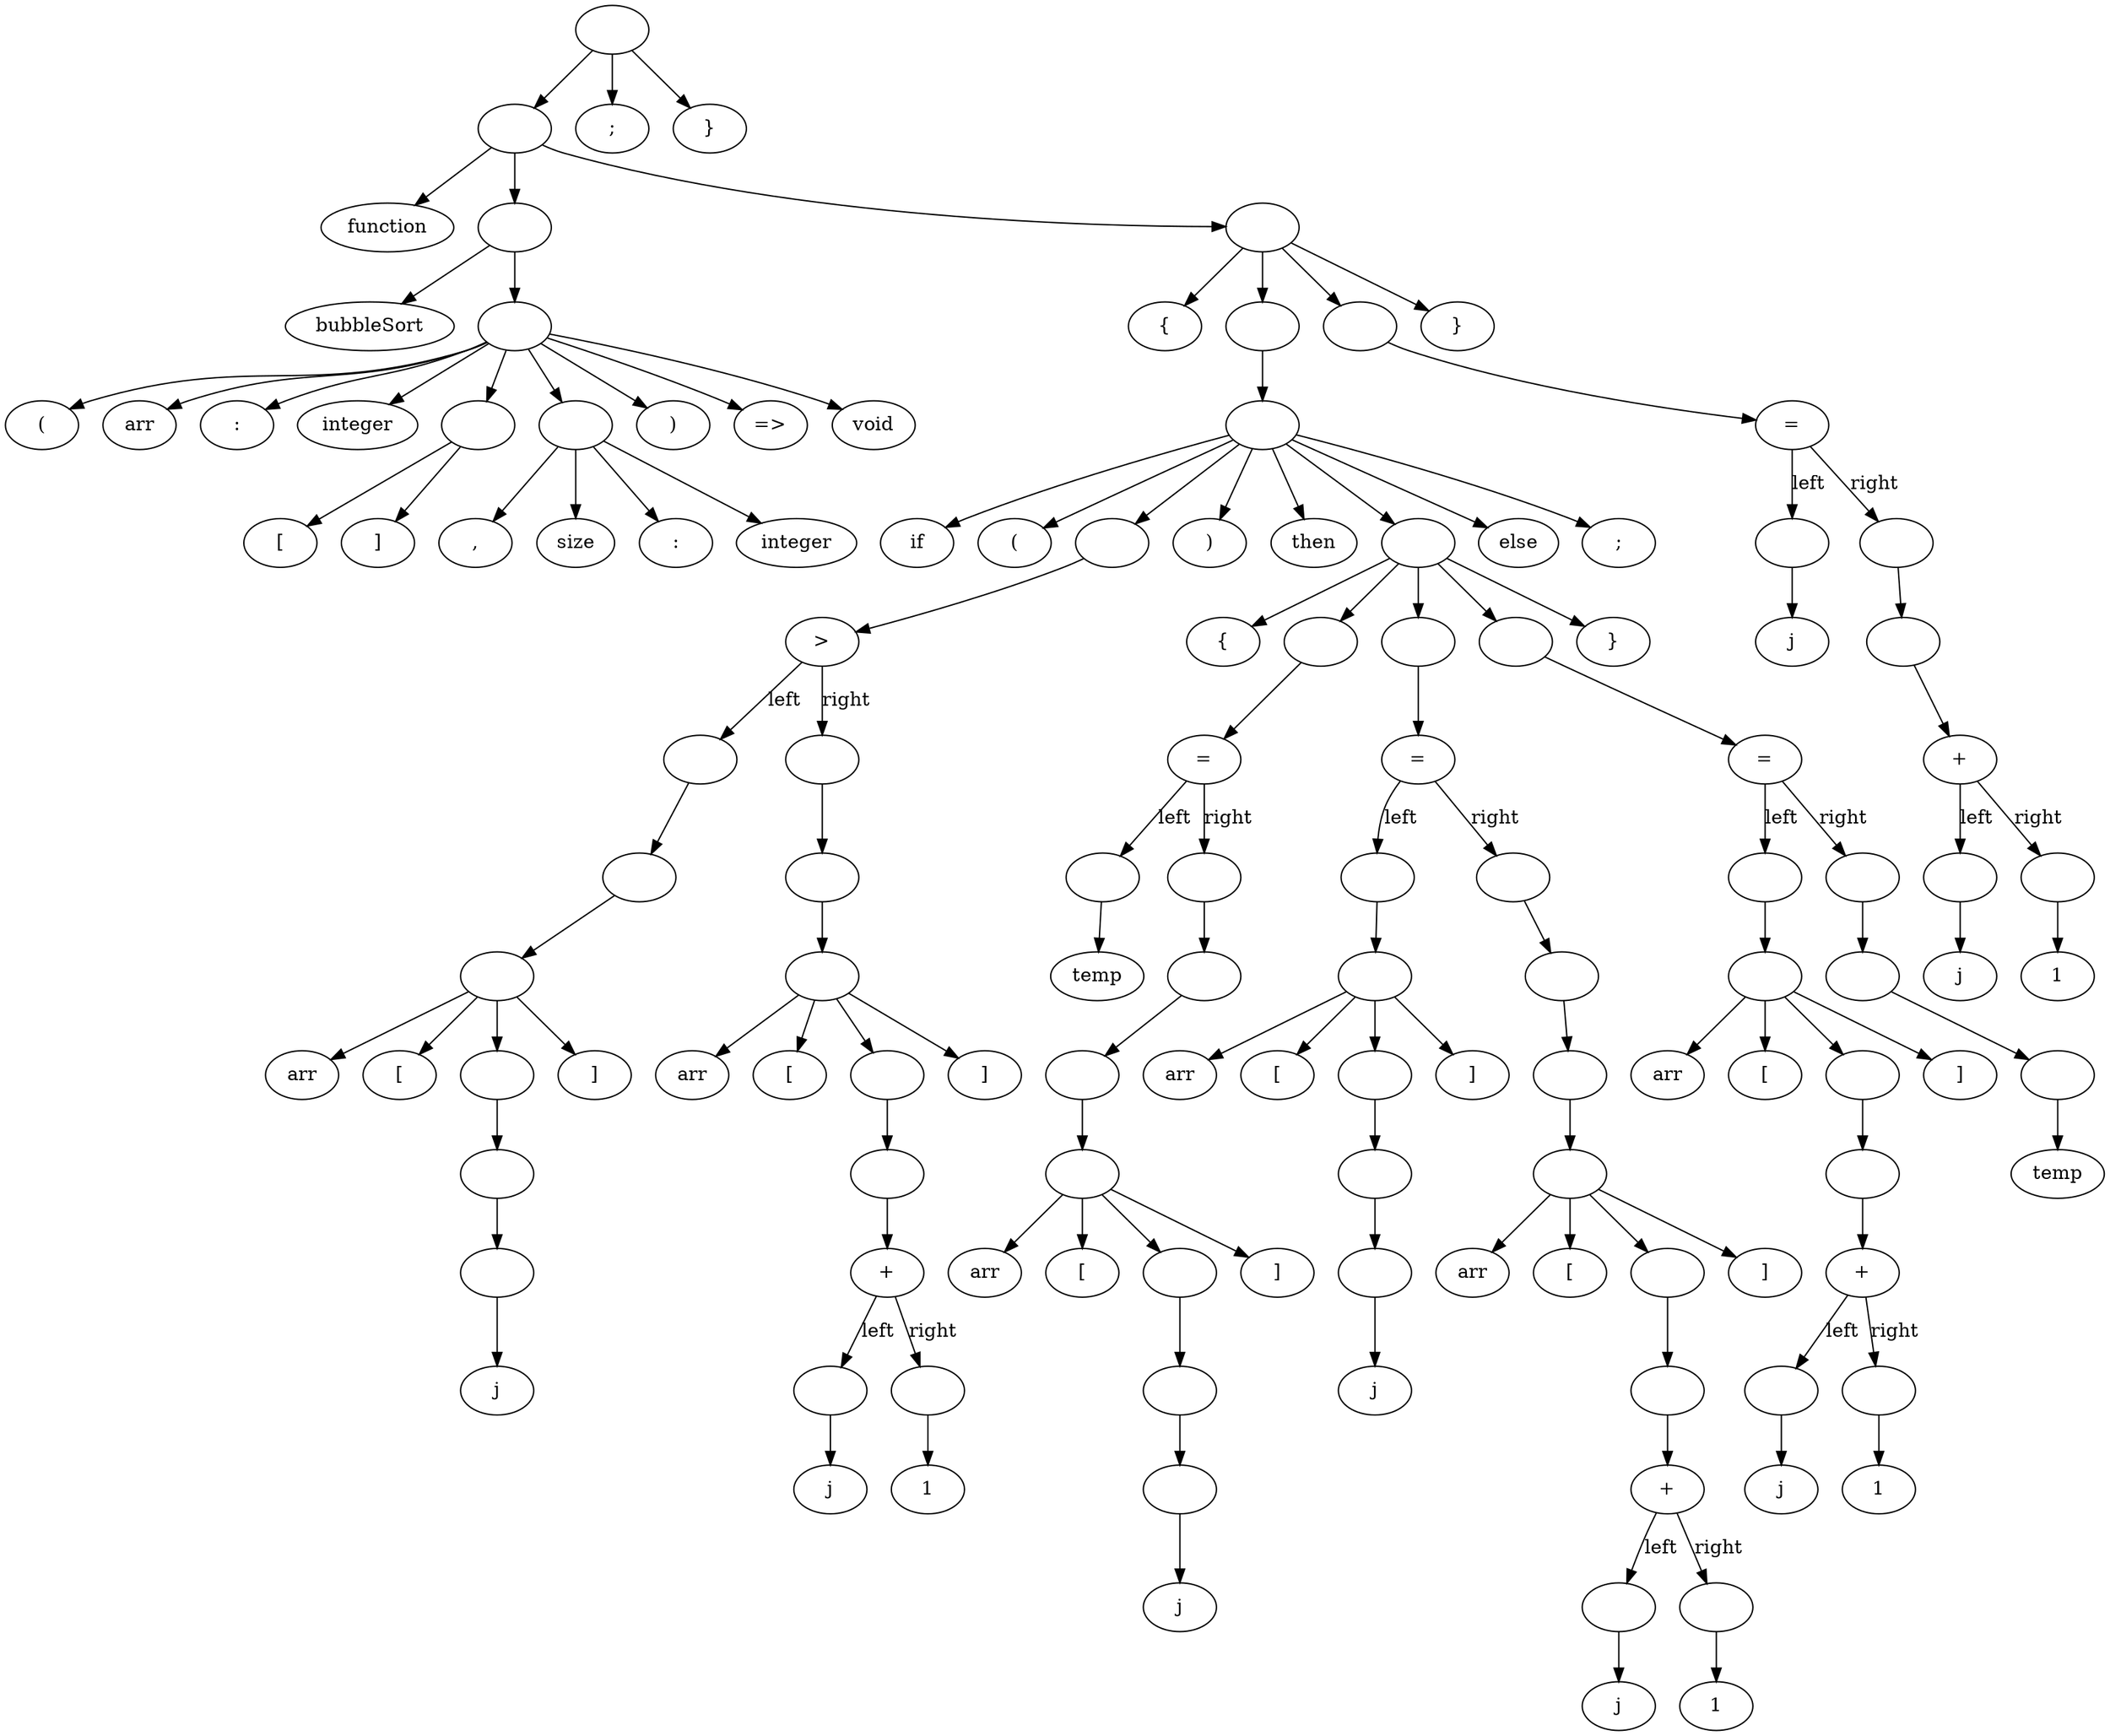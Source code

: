 digraph AST {
node38888871 [label=""]
node38888871 -> node14455523
node14455523 [label=""]
node14455523 -> node62990845
node62990845 [label="function"]
node14455523 -> node30046694
node30046694 [label=""]
node30046694 -> node1984791
node1984791 [label="bubbleSort"]
node30046694 -> node17863121
node17863121 [label=""]
node17863121 -> node26550365
node26550365 [label="("]
node17863121 -> node37626701
node37626701 [label="arr"]
node17863121 -> node3095993
node3095993 [label=":"]
node17863121 -> node27863937
node27863937 [label="integer"]
node17863121 -> node49448848
node49448848 [label=""]
node49448848 -> node42386454
node42386454 [label="["]
node49448848 -> node45933772
node45933772 [label="]"]
node17863121 -> node10750772
node10750772 [label=""]
node10750772 -> node29648085
node29648085 [label=","]
node10750772 -> node65506178
node65506178 [label="size"]
node10750772 -> node52684690
node52684690 [label=":"]
node10750772 -> node4400168
node4400168 [label="integer"]
node17863121 -> node39601516
node39601516 [label=")"]
node17863121 -> node20869327
node20869327 [label="=>"]
node17863121 -> node53606218
node53606218 [label="void"]
node14455523 -> node12693918
node12693918 [label=""]
node12693918 -> node47136405
node47136405 [label="{"]
node12693918 -> node21574462
node21574462 [label=""]
node21574462 -> node59952436
node59952436 [label=""]
node59952436 -> node2701015
node2701015 [label="if"]
node59952436 -> node24309136
node24309136 [label="("]
node59952436 -> node17455632
node17455632 [label=""]
node17455632 -> node22882960
node22882960 [label=">"]
node22882960 -> node4620049 [label="left"]
node4620049 [label=""]
node4620049 -> node41580444
node41580444 [label=""]
node41580444 -> node38679683
node38679683 [label=""]
node38679683 -> node12572829
node12572829 [label="arr"]
node38679683 -> node46046605
node46046605 [label="["]
node38679683 -> node11766267
node11766267 [label=""]
node11766267 -> node38787544
node38787544 [label=""]
node38787544 -> node13543581
node13543581 [label=""]
node13543581 -> node54783372
node54783372 [label="j"]
node38679683 -> node23288300
node23288300 [label="]"]
node22882960 -> node8268111 [label="right"]
node8268111 [label=""]
node8268111 -> node7304143
node7304143 [label=""]
node7304143 -> node65737292
node65737292 [label=""]
node65737292 -> node54764719
node54764719 [label="arr"]
node65737292 -> node23120425
node23120425 [label="["]
node65737292 -> node6757235
node6757235 [label=""]
node6757235 -> node60815118
node60815118 [label=""]
node60815118 -> node10465156
node10465156 [label="+"]
node10465156 -> node27077540 [label="left"]
node27077540 [label=""]
node27077540 -> node42371273
node42371273 [label="j"]
node10465156 -> node45797138 [label="right"]
node45797138 [label=""]
node45797138 -> node9521066
node9521066 [label="1"]
node65737292 -> node18580737
node18580737 [label="]"]
node59952436 -> node33008913
node33008913 [label=")"]
node59952436 -> node28644761
node28644761 [label="then"]
node59952436 -> node56476259
node56476259 [label=""]
node56476259 -> node38524289
node38524289 [label="{"]
node56476259 -> node11174282
node11174282 [label=""]
node11174282 -> node33459681
node33459681 [label="="]
node33459681 -> node32701678 [label="left"]
node32701678 [label=""]
node32701678 -> node25879650
node25879650 [label="temp"]
node33459681 -> node31590262 [label="right"]
node31590262 [label=""]
node31590262 -> node15876907
node15876907 [label=""]
node15876907 -> node8674443
node8674443 [label=""]
node8674443 -> node10961125
node10961125 [label=""]
node10961125 -> node31541268
node31541268 [label="arr"]
node10961125 -> node15435960
node15435960 [label="["]
node10961125 -> node4705914
node4705914 [label=""]
node4705914 -> node42353227
node42353227 [label=""]
node42353227 -> node45634724
node45634724 [label=""]
node45634724 -> node8059334
node8059334 [label="j"]
node10961125 -> node5425146
node5425146 [label="]"]
node56476259 -> node48826322
node48826322 [label=""]
node48826322 -> node36783718
node36783718 [label="="]
node36783718 -> node62618006 [label="left"]
node62618006 [label=""]
node62618006 -> node26691149
node26691149 [label=""]
node26691149 -> node38893755
node38893755 [label="arr"]
node26691149 -> node14499481
node14499481 [label="["]
node26691149 -> node63386473
node63386473 [label=""]
node63386473 -> node33607346
node33607346 [label=""]
node33607346 -> node34030663
node34030663 [label=""]
node34030663 -> node37840511
node37840511 [label="j"]
node26691149 -> node5020285
node5020285 [label="]"]
node36783718 -> node45182569 [label="right"]
node45182569 [label=""]
node45182569 -> node3989940
node3989940 [label=""]
node3989940 -> node35909463
node35909463 [label=""]
node35909463 -> node54749715
node54749715 [label=""]
node54749715 -> node22985394
node22985394 [label="arr"]
node54749715 -> node5541955
node5541955 [label="["]
node54749715 -> node49877601
node49877601 [label=""]
node49877601 -> node46245228
node46245228 [label=""]
node46245228 -> node13553869
node13553869 [label="+"]
node13553869 -> node54875957 [label="left"]
node54875957 [label=""]
node54875957 -> node24121565
node24121565 [label="j"]
node13553869 -> node15767494 [label="right"]
node15767494 [label=""]
node15767494 -> node7689721
node7689721 [label="1"]
node54749715 -> node2098632
node2098632 [label="]"]
node56476259 -> node18887690
node18887690 [label=""]
node18887690 -> node35771490
node35771490 [label="="]
node35771490 -> node53507960 [label="left"]
node53507960 [label=""]
node53507960 -> node11809597
node11809597 [label=""]
node11809597 -> node39177514
node39177514 [label="arr"]
node11809597 -> node17053313
node17053313 [label="["]
node11809597 -> node19262089
node19262089 [label=""]
node19262089 -> node39141076
node39141076 [label=""]
node39141076 -> node16725372
node16725372 [label="+"]
node16725372 -> node16310625 [label="left"]
node16310625 [label=""]
node16310625 -> node12577900
node12577900 [label="j"]
node16725372 -> node46092238 [label="right"]
node46092238 [label=""]
node46092238 -> node12176960
node12176960 [label="1"]
node11809597 -> node42483779
node42483779 [label="]"]
node35771490 -> node46809697 [label="right"]
node46809697 [label=""]
node46809697 -> node18634089
node18634089 [label=""]
node18634089 -> node33489078
node33489078 [label=""]
node33489078 -> node32966247
node32966247 [label="temp"]
node56476259 -> node28260775
node28260775 [label="}"]
node59952436 -> node53020390
node53020390 [label="else"]
node59952436 -> node7421470
node7421470 [label=";"]
node12693918 -> node66793230
node66793230 [label=""]
node66793230 -> node64268160
node64268160 [label="="]
node64268160 -> node41542534 [label="left"]
node41542534 [label=""]
node41542534 -> node38338487
node38338487 [label="j"]
node64268160 -> node9502070 [label="right"]
node9502070 [label=""]
node9502070 -> node18409771
node18409771 [label=""]
node18409771 -> node31470215
node31470215 [label="+"]
node31470215 -> node14796483 [label="left"]
node14796483 [label=""]
node14796483 -> node66059488
node66059488 [label="j"]
node31470215 -> node57664488 [label="right"]
node57664488 [label=""]
node57664488 -> node49218346
node49218346 [label="1"]
node12693918 -> node40311937
node40311937 [label="}"]
node38888871 -> node27263117
node27263117 [label=";"]
node38888871 -> node44041463
node44041463 [label="}"]
}

